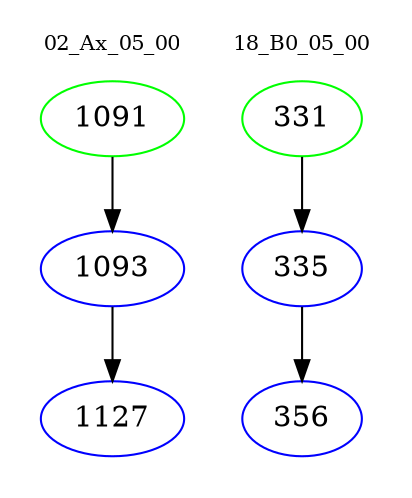 digraph{
subgraph cluster_0 {
color = white
label = "02_Ax_05_00";
fontsize=10;
T0_1091 [label="1091", color="green"]
T0_1091 -> T0_1093 [color="black"]
T0_1093 [label="1093", color="blue"]
T0_1093 -> T0_1127 [color="black"]
T0_1127 [label="1127", color="blue"]
}
subgraph cluster_1 {
color = white
label = "18_B0_05_00";
fontsize=10;
T1_331 [label="331", color="green"]
T1_331 -> T1_335 [color="black"]
T1_335 [label="335", color="blue"]
T1_335 -> T1_356 [color="black"]
T1_356 [label="356", color="blue"]
}
}
